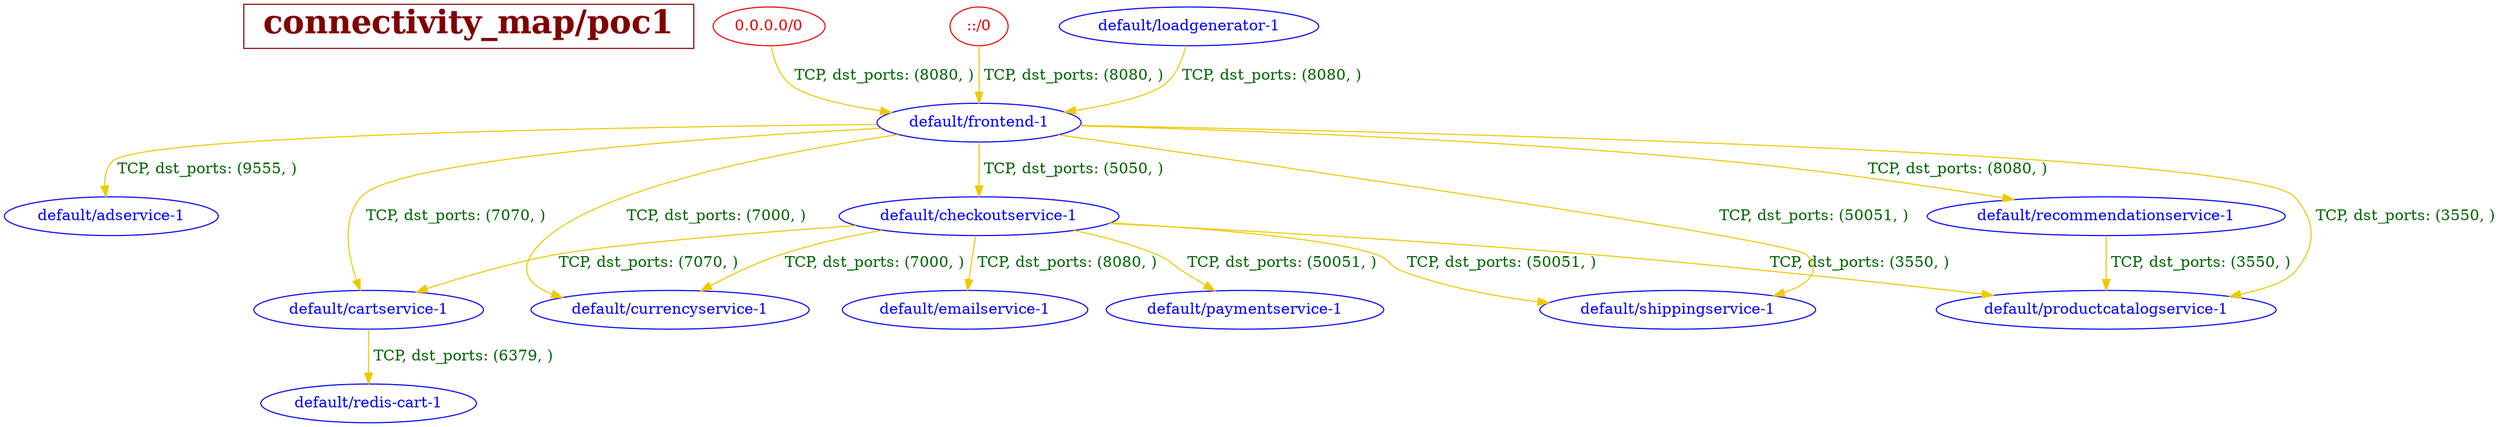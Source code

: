 // The Connectivity Graph of poc1
digraph poc1 {
	HEADER [shape="box" label=< <B>connectivity_map/poc1</B> > fontsize=30 color=webmaroon fontcolor=webmaroon];
	"0.0.0.0/0" [label="0.0.0.0/0" color="red2" fontcolor="red2"]
	"::/0" [label="::/0" color="red2" fontcolor="red2"]
	"default/adservice-1" [label="default/adservice-1" color="blue" fontcolor="blue"]
	"default/cartservice-1" [label="default/cartservice-1" color="blue" fontcolor="blue"]
	"default/checkoutservice-1" [label="default/checkoutservice-1" color="blue" fontcolor="blue"]
	"default/currencyservice-1" [label="default/currencyservice-1" color="blue" fontcolor="blue"]
	"default/emailservice-1" [label="default/emailservice-1" color="blue" fontcolor="blue"]
	"default/frontend-1" [label="default/frontend-1" color="blue" fontcolor="blue"]
	"default/loadgenerator-1" [label="default/loadgenerator-1" color="blue" fontcolor="blue"]
	"default/paymentservice-1" [label="default/paymentservice-1" color="blue" fontcolor="blue"]
	"default/productcatalogservice-1" [label="default/productcatalogservice-1" color="blue" fontcolor="blue"]
	"default/recommendationservice-1" [label="default/recommendationservice-1" color="blue" fontcolor="blue"]
	"default/redis-cart-1" [label="default/redis-cart-1" color="blue" fontcolor="blue"]
	"default/shippingservice-1" [label="default/shippingservice-1" color="blue" fontcolor="blue"]
	"0.0.0.0/0" -> "default/frontend-1" [label=" TCP, dst_ports: (8080, )" color="gold2" fontcolor="darkgreen"]
	"::/0" -> "default/frontend-1" [label=" TCP, dst_ports: (8080, )" color="gold2" fontcolor="darkgreen"]
	"default/cartservice-1" -> "default/redis-cart-1" [label=" TCP, dst_ports: (6379, )" color="gold2" fontcolor="darkgreen"]
	"default/checkoutservice-1" -> "default/cartservice-1" [label=" TCP, dst_ports: (7070, )" color="gold2" fontcolor="darkgreen"]
	"default/checkoutservice-1" -> "default/currencyservice-1" [label=" TCP, dst_ports: (7000, )" color="gold2" fontcolor="darkgreen"]
	"default/checkoutservice-1" -> "default/emailservice-1" [label=" TCP, dst_ports: (8080, )" color="gold2" fontcolor="darkgreen"]
	"default/checkoutservice-1" -> "default/paymentservice-1" [label=" TCP, dst_ports: (50051, )" color="gold2" fontcolor="darkgreen"]
	"default/checkoutservice-1" -> "default/productcatalogservice-1" [label=" TCP, dst_ports: (3550, )" color="gold2" fontcolor="darkgreen"]
	"default/checkoutservice-1" -> "default/shippingservice-1" [label=" TCP, dst_ports: (50051, )" color="gold2" fontcolor="darkgreen"]
	"default/frontend-1" -> "default/adservice-1" [label=" TCP, dst_ports: (9555, )" color="gold2" fontcolor="darkgreen"]
	"default/frontend-1" -> "default/cartservice-1" [label=" TCP, dst_ports: (7070, )" color="gold2" fontcolor="darkgreen"]
	"default/frontend-1" -> "default/checkoutservice-1" [label=" TCP, dst_ports: (5050, )" color="gold2" fontcolor="darkgreen"]
	"default/frontend-1" -> "default/currencyservice-1" [label=" TCP, dst_ports: (7000, )" color="gold2" fontcolor="darkgreen"]
	"default/frontend-1" -> "default/productcatalogservice-1" [label=" TCP, dst_ports: (3550, )" color="gold2" fontcolor="darkgreen"]
	"default/frontend-1" -> "default/recommendationservice-1" [label=" TCP, dst_ports: (8080, )" color="gold2" fontcolor="darkgreen"]
	"default/frontend-1" -> "default/shippingservice-1" [label=" TCP, dst_ports: (50051, )" color="gold2" fontcolor="darkgreen"]
	"default/loadgenerator-1" -> "default/frontend-1" [label=" TCP, dst_ports: (8080, )" color="gold2" fontcolor="darkgreen"]
	"default/recommendationservice-1" -> "default/productcatalogservice-1" [label=" TCP, dst_ports: (3550, )" color="gold2" fontcolor="darkgreen"]
}



